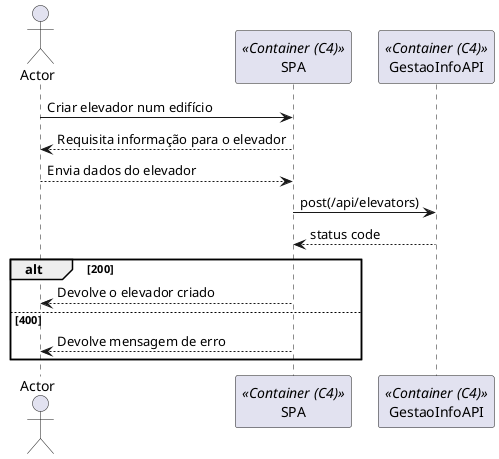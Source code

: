 @startuml

actor Actor as Actor
participant "SPA" as Container <<Container (C4)>>
participant "GestaoInfoAPI" as API <<Container (C4)>>

Actor -> Container: Criar elevador num edifício

Container --> Actor: Requisita informação para o elevador

Actor --> Container: Envia dados do elevador

Container -> API: post(/api/elevators)

API --> Container: status code

alt 200
    Container --> Actor: Devolve o elevador criado
else 400
    Container --> Actor: Devolve mensagem de erro
end

@enduml
